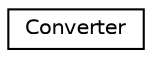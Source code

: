 digraph "Graphical Class Hierarchy"
{
 // LATEX_PDF_SIZE
  edge [fontname="Helvetica",fontsize="10",labelfontname="Helvetica",labelfontsize="10"];
  node [fontname="Helvetica",fontsize="10",shape=record];
  rankdir="LR";
  Node0 [label="Converter",height=0.2,width=0.4,color="black", fillcolor="white", style="filled",URL="$classConverter.html",tooltip=" "];
}
